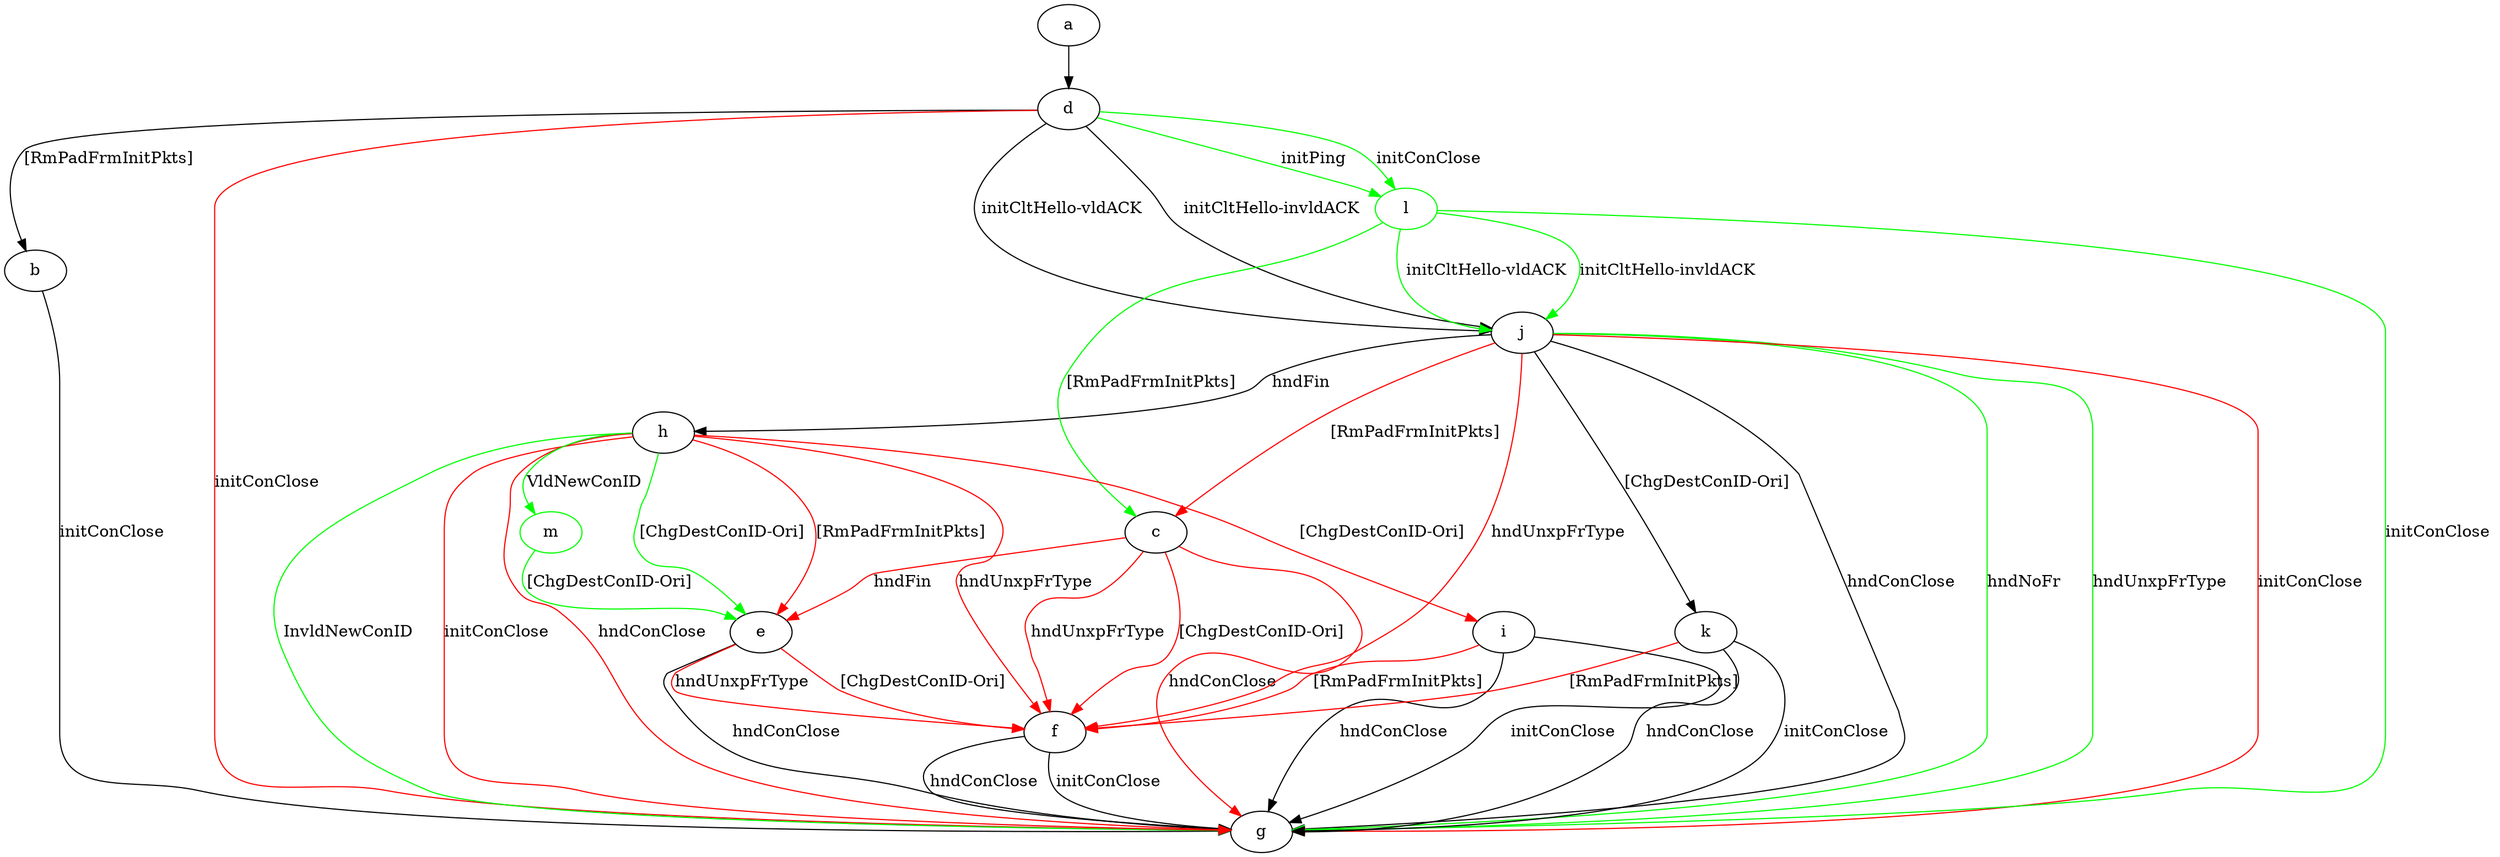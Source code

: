 digraph "" {
	a -> d	[key=0];
	b -> g	[key=0,
		label="initConClose "];
	c -> e	[key=0,
		color=red,
		label="hndFin "];
	c -> f	[key=0,
		color=red,
		label="hndUnxpFrType "];
	c -> f	[key=1,
		color=red,
		label="[ChgDestConID-Ori] "];
	c -> g	[key=0,
		color=red,
		label="hndConClose "];
	d -> b	[key=0,
		label="[RmPadFrmInitPkts] "];
	d -> g	[key=0,
		color=red,
		label="initConClose "];
	d -> j	[key=0,
		label="initCltHello-vldACK "];
	d -> j	[key=1,
		label="initCltHello-invldACK "];
	l	[color=green];
	d -> l	[key=0,
		color=green,
		label="initPing "];
	d -> l	[key=1,
		color=green,
		label="initConClose "];
	e -> f	[key=0,
		color=red,
		label="hndUnxpFrType "];
	e -> f	[key=1,
		color=red,
		label="[ChgDestConID-Ori] "];
	e -> g	[key=0,
		label="hndConClose "];
	f -> g	[key=0,
		label="initConClose "];
	f -> g	[key=1,
		label="hndConClose "];
	h -> e	[key=0,
		color=green,
		label="[ChgDestConID-Ori] "];
	h -> e	[key=1,
		color=red,
		label="[RmPadFrmInitPkts] "];
	h -> f	[key=0,
		color=red,
		label="hndUnxpFrType "];
	h -> g	[key=0,
		color=green,
		label="InvldNewConID "];
	h -> g	[key=1,
		color=red,
		label="initConClose "];
	h -> g	[key=2,
		color=red,
		label="hndConClose "];
	h -> i	[key=0,
		color=red,
		label="[ChgDestConID-Ori] "];
	m	[color=green];
	h -> m	[key=0,
		color=green,
		label="VldNewConID "];
	i -> f	[key=0,
		color=red,
		label="[RmPadFrmInitPkts] "];
	i -> g	[key=0,
		label="initConClose "];
	i -> g	[key=1,
		label="hndConClose "];
	j -> c	[key=0,
		color=red,
		label="[RmPadFrmInitPkts] "];
	j -> f	[key=0,
		color=red,
		label="hndUnxpFrType "];
	j -> g	[key=0,
		label="hndConClose "];
	j -> g	[key=1,
		color=green,
		label="hndNoFr "];
	j -> g	[key=2,
		color=green,
		label="hndUnxpFrType "];
	j -> g	[key=3,
		color=red,
		label="initConClose "];
	j -> h	[key=0,
		label="hndFin "];
	j -> k	[key=0,
		label="[ChgDestConID-Ori] "];
	k -> f	[key=0,
		color=red,
		label="[RmPadFrmInitPkts] "];
	k -> g	[key=0,
		label="initConClose "];
	k -> g	[key=1,
		label="hndConClose "];
	l -> c	[key=0,
		color=green,
		label="[RmPadFrmInitPkts] "];
	l -> g	[key=0,
		color=green,
		label="initConClose "];
	l -> j	[key=0,
		color=green,
		label="initCltHello-vldACK "];
	l -> j	[key=1,
		color=green,
		label="initCltHello-invldACK "];
	m -> e	[key=0,
		color=green,
		label="[ChgDestConID-Ori] "];
}
